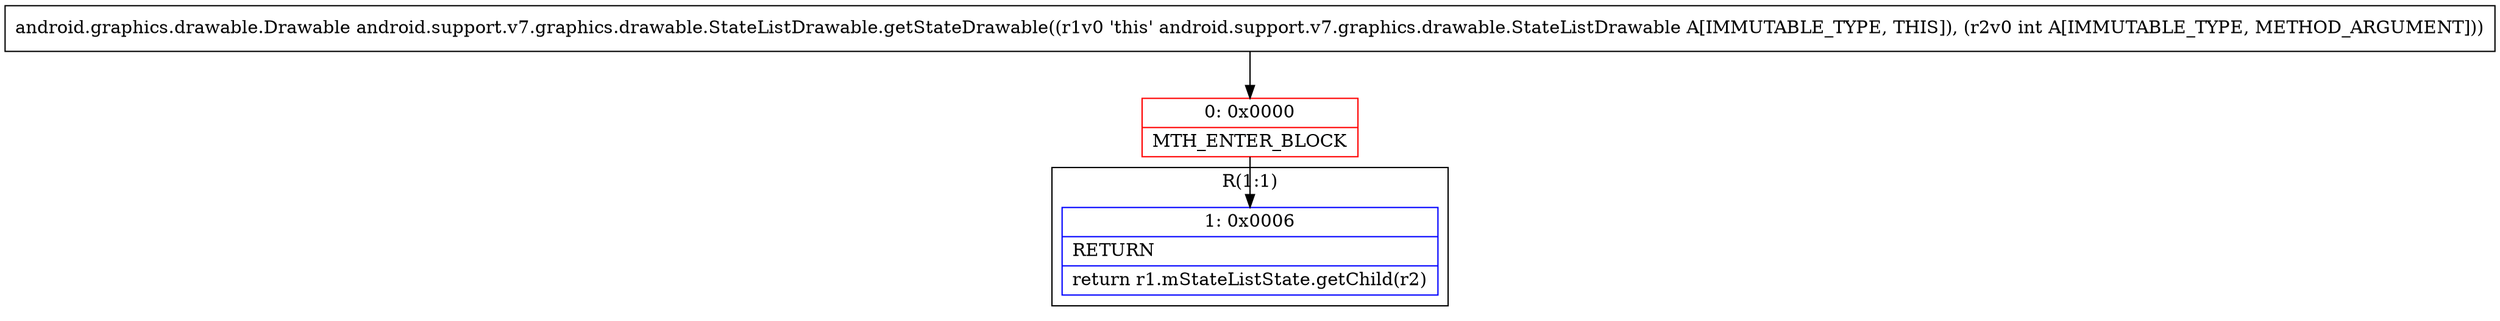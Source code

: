 digraph "CFG forandroid.support.v7.graphics.drawable.StateListDrawable.getStateDrawable(I)Landroid\/graphics\/drawable\/Drawable;" {
subgraph cluster_Region_1854596930 {
label = "R(1:1)";
node [shape=record,color=blue];
Node_1 [shape=record,label="{1\:\ 0x0006|RETURN\l|return r1.mStateListState.getChild(r2)\l}"];
}
Node_0 [shape=record,color=red,label="{0\:\ 0x0000|MTH_ENTER_BLOCK\l}"];
MethodNode[shape=record,label="{android.graphics.drawable.Drawable android.support.v7.graphics.drawable.StateListDrawable.getStateDrawable((r1v0 'this' android.support.v7.graphics.drawable.StateListDrawable A[IMMUTABLE_TYPE, THIS]), (r2v0 int A[IMMUTABLE_TYPE, METHOD_ARGUMENT])) }"];
MethodNode -> Node_0;
Node_0 -> Node_1;
}

